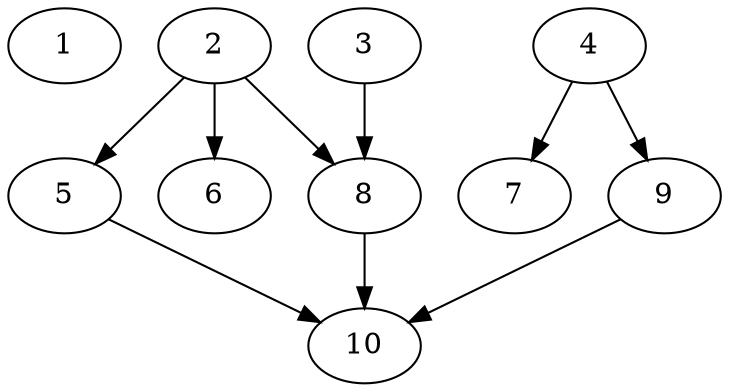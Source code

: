 // DAG automatically generated by daggen at Thu Oct  3 13:58:05 2019
// ./daggen --dot -n 10 --ccr 0.3 --fat 0.7 --regular 0.7 --density 0.6 --mindata 5242880 --maxdata 52428800 
digraph G {
  1 [size="126259200", alpha="0.08", expect_size="37877760"] 
  2 [size="146097493", alpha="0.11", expect_size="43829248"] 
  2 -> 5 [size ="43829248"]
  2 -> 6 [size ="43829248"]
  2 -> 8 [size ="43829248"]
  3 [size="51046400", alpha="0.04", expect_size="15313920"] 
  3 -> 8 [size ="15313920"]
  4 [size="52377600", alpha="0.16", expect_size="15713280"] 
  4 -> 7 [size ="15713280"]
  4 -> 9 [size ="15713280"]
  5 [size="26951680", alpha="0.15", expect_size="8085504"] 
  5 -> 10 [size ="8085504"]
  6 [size="155559253", alpha="0.18", expect_size="46667776"] 
  7 [size="111288320", alpha="0.07", expect_size="33386496"] 
  8 [size="153582933", alpha="0.07", expect_size="46074880"] 
  8 -> 10 [size ="46074880"]
  9 [size="121135787", alpha="0.11", expect_size="36340736"] 
  9 -> 10 [size ="36340736"]
  10 [size="158464000", alpha="0.03", expect_size="47539200"] 
}
